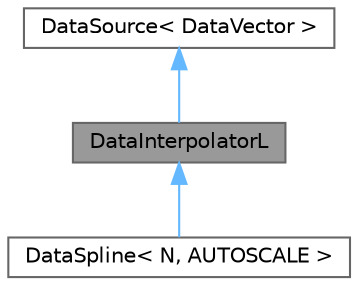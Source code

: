 digraph "DataInterpolatorL"
{
 // LATEX_PDF_SIZE
  bgcolor="transparent";
  edge [fontname=Helvetica,fontsize=10,labelfontname=Helvetica,labelfontsize=10];
  node [fontname=Helvetica,fontsize=10,shape=box,height=0.2,width=0.4];
  Node1 [label="DataInterpolatorL",height=0.2,width=0.4,color="gray40", fillcolor="grey60", style="filled", fontcolor="black",tooltip="Vector data source vector generated by interpolating the data point of a give data source."];
  Node2 -> Node1 [dir="back",color="steelblue1",style="solid"];
  Node2 [label="DataSource\< DataVector \>",height=0.2,width=0.4,color="gray40", fillcolor="white", style="filled",URL="$class_data_source.html",tooltip=" "];
  Node1 -> Node3 [dir="back",color="steelblue1",style="solid"];
  Node3 [label="DataSpline\< N, AUTOSCALE \>",height=0.2,width=0.4,color="gray40", fillcolor="white", style="filled",URL="$class_data_spline.html",tooltip="Vector data source generated by interpolating the data point of a give data source."];
}

